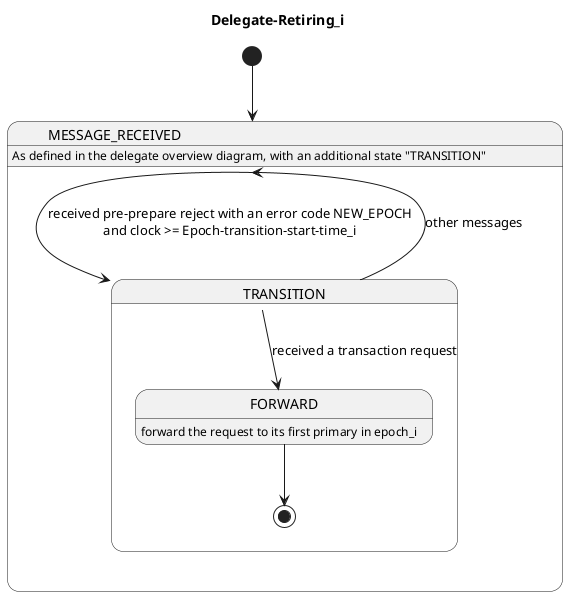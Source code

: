 @startuml

Title Delegate-Retiring_i

[*] --> MESSAGE_RECEIVED 

State MESSAGE_RECEIVED{
	MESSAGE_RECEIVED : As defined in the delegate overview diagram, with an additional state "TRANSITION"
	
	MESSAGE_RECEIVED --> TRANSITION : received pre-prepare reject with an error code NEW_EPOCH\nand clock >= Epoch-transition-start-time_i 
	
	State TRANSITION {
		TRANSITION --> FORWARD: received a transaction request		
		FORWARD : forward the request to its first primary in epoch_i
		FORWARD -->[*]
		TRANSITION --> MESSAGE_RECEIVED : other messages
	}	
}

@enduml

note "Clock-diff-max: the maximum clock difference allowed among delegates." as N2
note "Epoch-start-time_i: the starting time of the epoch_i." as N3
note "Epoch-transition-period_i: [Epoch-start-time_i - Clock-diff-max, Epoch-start-time_i + Clock-diff-max]" as N4
note "Epoch-transition-start-time_i: Epoch-start-time_i - Clock-diff-max" as N5
note "Epoch-transition-end-time_i: Epoch-start-time_i + Clock-diff-max" as N6
note "Delegate_epoch_i: a delegate of epoch_i." as N7
note "Delegate-new_epoch_i: a node added to the set of delegates at the beginning of epoch_i" as N8
note "Delegate-retired_epoch_i: a delegate of epoch_{i-1}, but not longer in epoch_i. " as N9
note "Delegate-existing_epoch_i: (TODO better name) the set of delegate_epoch_i - the set of delegates-new_epoch_i." as N10
note "E#_i: epoch number i in consensus messages" as N11

